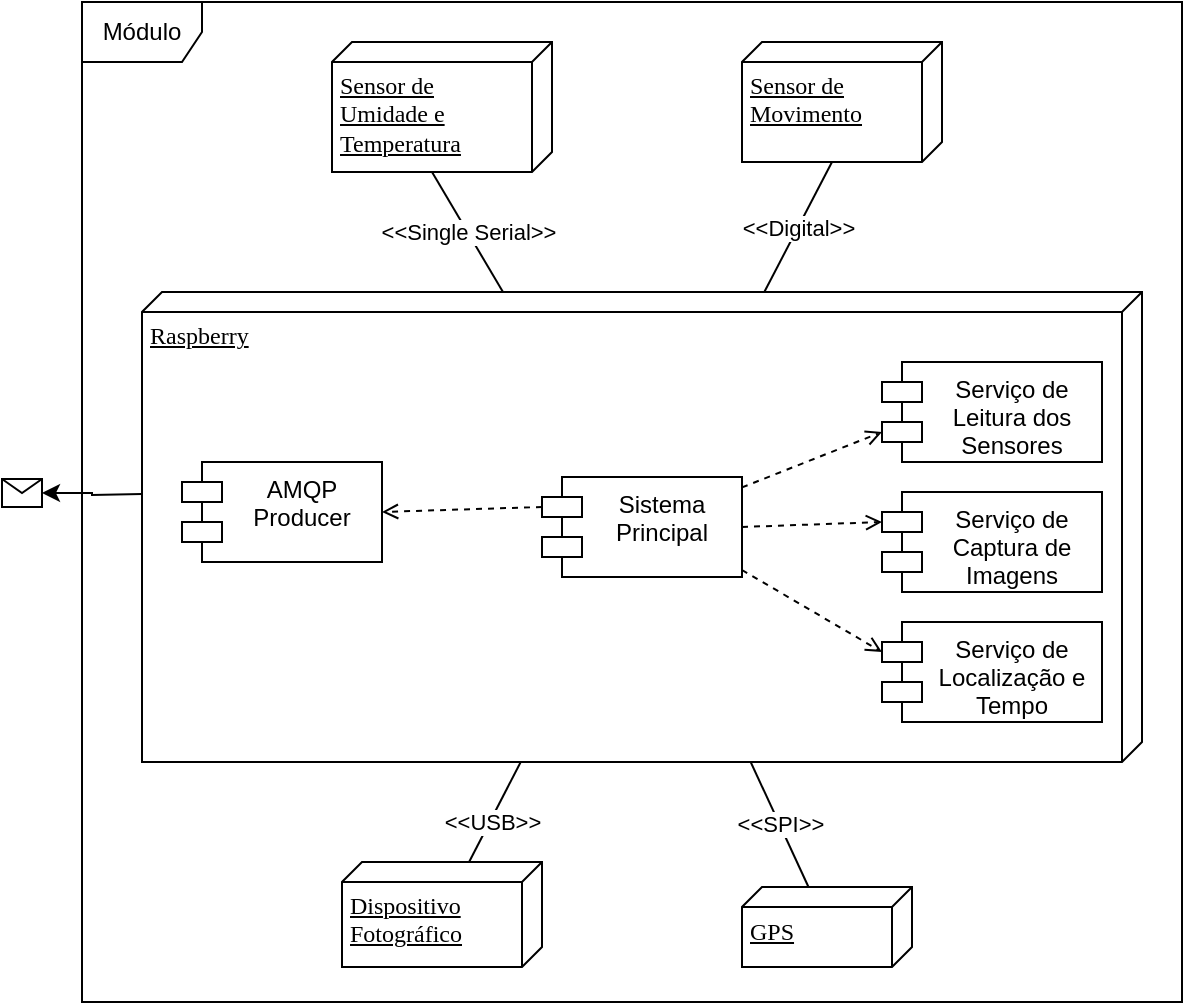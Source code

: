 <mxfile version="14.7.6" type="device"><diagram name="Page-1" id="5f0bae14-7c28-e335-631c-24af17079c00"><mxGraphModel dx="862" dy="403" grid="1" gridSize="10" guides="1" tooltips="1" connect="1" arrows="1" fold="1" page="1" pageScale="1" pageWidth="1100" pageHeight="850" background="none" math="0" shadow="0"><root><mxCell id="0"/><mxCell id="1" parent="0"/><mxCell id="vg6h4zQIy3ZfOyD_Z2lJ-78" value="Módulo" style="shape=umlFrame;whiteSpace=wrap;html=1;" parent="1" vertex="1"><mxGeometry x="80" y="30" width="550" height="500" as="geometry"/></mxCell><mxCell id="vg6h4zQIy3ZfOyD_Z2lJ-42" value="&amp;lt;&amp;lt;Digital&amp;gt;&amp;gt;" style="edgeStyle=none;rounded=0;orthogonalLoop=1;jettySize=auto;html=1;endArrow=none;endFill=0;entryX=0;entryY=0;entryDx=60;entryDy=55;entryPerimeter=0;" parent="1" source="39150e848f15840c-2" target="vg6h4zQIy3ZfOyD_Z2lJ-40" edge="1"><mxGeometry relative="1" as="geometry"><mxPoint x="500" y="80" as="targetPoint"/></mxGeometry></mxCell><mxCell id="vg6h4zQIy3ZfOyD_Z2lJ-45" value="&amp;lt;&amp;lt;Single Serial&amp;gt;&amp;gt;" style="edgeStyle=none;rounded=0;orthogonalLoop=1;jettySize=auto;html=1;endArrow=none;endFill=0;entryX=0;entryY=0;entryDx=65;entryDy=60;entryPerimeter=0;" parent="1" source="39150e848f15840c-2" target="vg6h4zQIy3ZfOyD_Z2lJ-38" edge="1"><mxGeometry relative="1" as="geometry"/></mxCell><mxCell id="39150e848f15840c-2" value="Raspberry" style="verticalAlign=top;align=left;spacingTop=8;spacingLeft=2;spacingRight=12;shape=cube;size=10;direction=south;fontStyle=4;html=1;rounded=0;shadow=0;comic=0;labelBackgroundColor=none;strokeWidth=1;fontFamily=Verdana;fontSize=12" parent="1" vertex="1"><mxGeometry x="110" y="175" width="500" height="235" as="geometry"/></mxCell><mxCell id="vg6h4zQIy3ZfOyD_Z2lJ-38" value="&lt;div&gt;Sensor de &lt;br&gt;&lt;/div&gt;&lt;div&gt;Umidade e &lt;br&gt;&lt;/div&gt;&lt;div&gt;Temperatura&lt;/div&gt;" style="verticalAlign=top;align=left;spacingTop=8;spacingLeft=2;spacingRight=12;shape=cube;size=10;direction=south;fontStyle=4;html=1;rounded=0;shadow=0;comic=0;labelBackgroundColor=none;strokeWidth=1;fontFamily=Verdana;fontSize=12" parent="1" vertex="1"><mxGeometry x="205" y="50" width="110" height="65" as="geometry"/></mxCell><mxCell id="vg6h4zQIy3ZfOyD_Z2lJ-46" value="&lt;div&gt;&amp;lt;&amp;lt;SPI&amp;gt;&amp;gt;&lt;/div&gt;" style="edgeStyle=none;rounded=0;orthogonalLoop=1;jettySize=auto;html=1;endArrow=none;endFill=0;" parent="1" source="vg6h4zQIy3ZfOyD_Z2lJ-39" target="39150e848f15840c-2" edge="1"><mxGeometry relative="1" as="geometry"/></mxCell><mxCell id="vg6h4zQIy3ZfOyD_Z2lJ-39" value="GPS" style="verticalAlign=top;align=left;spacingTop=8;spacingLeft=2;spacingRight=12;shape=cube;size=10;direction=south;fontStyle=4;html=1;rounded=0;shadow=0;comic=0;labelBackgroundColor=none;strokeWidth=1;fontFamily=Verdana;fontSize=12" parent="1" vertex="1"><mxGeometry x="410" y="472.5" width="85" height="40" as="geometry"/></mxCell><mxCell id="vg6h4zQIy3ZfOyD_Z2lJ-40" value="&lt;div&gt;Sensor de &lt;br&gt;&lt;/div&gt;&lt;div&gt;Movimento&lt;/div&gt;" style="verticalAlign=top;align=left;spacingTop=8;spacingLeft=2;spacingRight=12;shape=cube;size=10;direction=south;fontStyle=4;html=1;rounded=0;shadow=0;comic=0;labelBackgroundColor=none;strokeWidth=1;fontFamily=Verdana;fontSize=12" parent="1" vertex="1"><mxGeometry x="410" y="50" width="100" height="60" as="geometry"/></mxCell><mxCell id="vg6h4zQIy3ZfOyD_Z2lJ-47" value="" style="edgeStyle=none;rounded=0;orthogonalLoop=1;jettySize=auto;html=1;endArrow=none;endFill=0;" parent="1" source="vg6h4zQIy3ZfOyD_Z2lJ-41" target="39150e848f15840c-2" edge="1"><mxGeometry relative="1" as="geometry"/></mxCell><mxCell id="vg6h4zQIy3ZfOyD_Z2lJ-49" value="&amp;lt;&amp;lt;USB&amp;gt;&amp;gt;" style="edgeLabel;html=1;align=center;verticalAlign=middle;resizable=0;points=[];" parent="vg6h4zQIy3ZfOyD_Z2lJ-47" vertex="1" connectable="0"><mxGeometry x="-0.183" y="-1" relative="1" as="geometry"><mxPoint as="offset"/></mxGeometry></mxCell><mxCell id="vg6h4zQIy3ZfOyD_Z2lJ-41" value="&lt;div&gt;Dispositivo &lt;br&gt;&lt;/div&gt;&lt;div&gt;Fotográfico&lt;br&gt;&lt;/div&gt;" style="verticalAlign=top;align=left;spacingTop=8;spacingLeft=2;spacingRight=12;shape=cube;size=10;direction=south;fontStyle=4;html=1;rounded=0;shadow=0;comic=0;labelBackgroundColor=none;strokeWidth=1;fontFamily=Verdana;fontSize=12" parent="1" vertex="1"><mxGeometry x="210" y="460" width="100" height="52.5" as="geometry"/></mxCell><mxCell id="vg6h4zQIy3ZfOyD_Z2lJ-48" value="Serviço de&#xA;Leitura dos&#xA;Sensores" style="shape=module;align=left;spacingLeft=20;align=center;verticalAlign=top;" parent="1" vertex="1"><mxGeometry x="480" y="210" width="110" height="50" as="geometry"/></mxCell><mxCell id="vg6h4zQIy3ZfOyD_Z2lJ-51" value="Serviço de&#xA;Captura de&#xA;Imagens" style="shape=module;align=left;spacingLeft=20;align=center;verticalAlign=top;" parent="1" vertex="1"><mxGeometry x="480" y="275" width="110" height="50" as="geometry"/></mxCell><mxCell id="vg6h4zQIy3ZfOyD_Z2lJ-52" value="Serviço de &#xA;Localização e &#xA;Tempo" style="shape=module;align=left;spacingLeft=20;align=center;verticalAlign=top;" parent="1" vertex="1"><mxGeometry x="480" y="340" width="110" height="50" as="geometry"/></mxCell><mxCell id="vg6h4zQIy3ZfOyD_Z2lJ-68" value="" style="edgeStyle=none;rounded=0;orthogonalLoop=1;jettySize=auto;html=1;endArrow=open;endFill=0;dashed=1;entryX=0;entryY=0;entryDx=0;entryDy=35;entryPerimeter=0;" parent="1" source="vg6h4zQIy3ZfOyD_Z2lJ-54" target="vg6h4zQIy3ZfOyD_Z2lJ-48" edge="1"><mxGeometry relative="1" as="geometry"><mxPoint x="455.476" y="247.129" as="targetPoint"/></mxGeometry></mxCell><mxCell id="vg6h4zQIy3ZfOyD_Z2lJ-54" value="Sistema&#xA;Principal" style="shape=module;align=left;spacingLeft=20;align=center;verticalAlign=top;" parent="1" vertex="1"><mxGeometry x="310" y="267.5" width="100" height="50" as="geometry"/></mxCell><mxCell id="vg6h4zQIy3ZfOyD_Z2lJ-69" value="" style="edgeStyle=none;rounded=0;orthogonalLoop=1;jettySize=auto;html=1;endArrow=open;endFill=0;dashed=1;exitX=1;exitY=0.5;exitDx=0;exitDy=0;entryX=0;entryY=0;entryDx=0;entryDy=15;entryPerimeter=0;" parent="1" source="vg6h4zQIy3ZfOyD_Z2lJ-54" target="vg6h4zQIy3ZfOyD_Z2lJ-51" edge="1"><mxGeometry relative="1" as="geometry"><mxPoint x="410" y="283.293" as="sourcePoint"/><mxPoint x="455.001" y="290.619" as="targetPoint"/></mxGeometry></mxCell><mxCell id="vg6h4zQIy3ZfOyD_Z2lJ-70" value="" style="edgeStyle=none;rounded=0;orthogonalLoop=1;jettySize=auto;html=1;endArrow=open;endFill=0;dashed=1;exitX=1;exitY=0.93;exitDx=0;exitDy=0;exitPerimeter=0;entryX=0;entryY=0;entryDx=0;entryDy=15;entryPerimeter=0;" parent="1" source="vg6h4zQIy3ZfOyD_Z2lJ-54" target="vg6h4zQIy3ZfOyD_Z2lJ-52" edge="1"><mxGeometry relative="1" as="geometry"><mxPoint x="410" y="302.5" as="sourcePoint"/><mxPoint x="456.132" y="351.832" as="targetPoint"/></mxGeometry></mxCell><mxCell id="vg6h4zQIy3ZfOyD_Z2lJ-74" value="" style="edgeStyle=none;rounded=0;orthogonalLoop=1;jettySize=auto;html=1;dashed=1;endArrow=open;endFill=0;entryX=1;entryY=0.5;entryDx=0;entryDy=0;exitX=0;exitY=0;exitDx=0;exitDy=15;exitPerimeter=0;" parent="1" source="vg6h4zQIy3ZfOyD_Z2lJ-54" target="vg6h4zQIy3ZfOyD_Z2lJ-71" edge="1"><mxGeometry relative="1" as="geometry"><mxPoint x="289.001" y="282.604" as="targetPoint"/></mxGeometry></mxCell><mxCell id="vg6h4zQIy3ZfOyD_Z2lJ-71" value="AMQP&#xA;Producer&#xA;" style="shape=module;align=left;spacingLeft=20;align=center;verticalAlign=top;" parent="1" vertex="1"><mxGeometry x="130" y="260" width="100" height="50" as="geometry"/></mxCell><mxCell id="hLYU0dcDvut0mfsi-LxG-1" style="edgeStyle=orthogonalEdgeStyle;rounded=0;orthogonalLoop=1;jettySize=auto;html=1;startArrow=none;startFill=0;endArrow=classic;endFill=1;entryX=1;entryY=0.5;entryDx=0;entryDy=0;" edge="1" parent="1" target="hLYU0dcDvut0mfsi-LxG-2"><mxGeometry relative="1" as="geometry"><mxPoint x="360" y="247.5" as="targetPoint"/><mxPoint x="110" y="276" as="sourcePoint"/></mxGeometry></mxCell><mxCell id="hLYU0dcDvut0mfsi-LxG-2" value="" style="shape=message;html=1;outlineConnect=0;fontFamily=Courier New;" vertex="1" parent="1"><mxGeometry x="40.0" y="268.5" width="20" height="14" as="geometry"/></mxCell></root></mxGraphModel></diagram></mxfile>